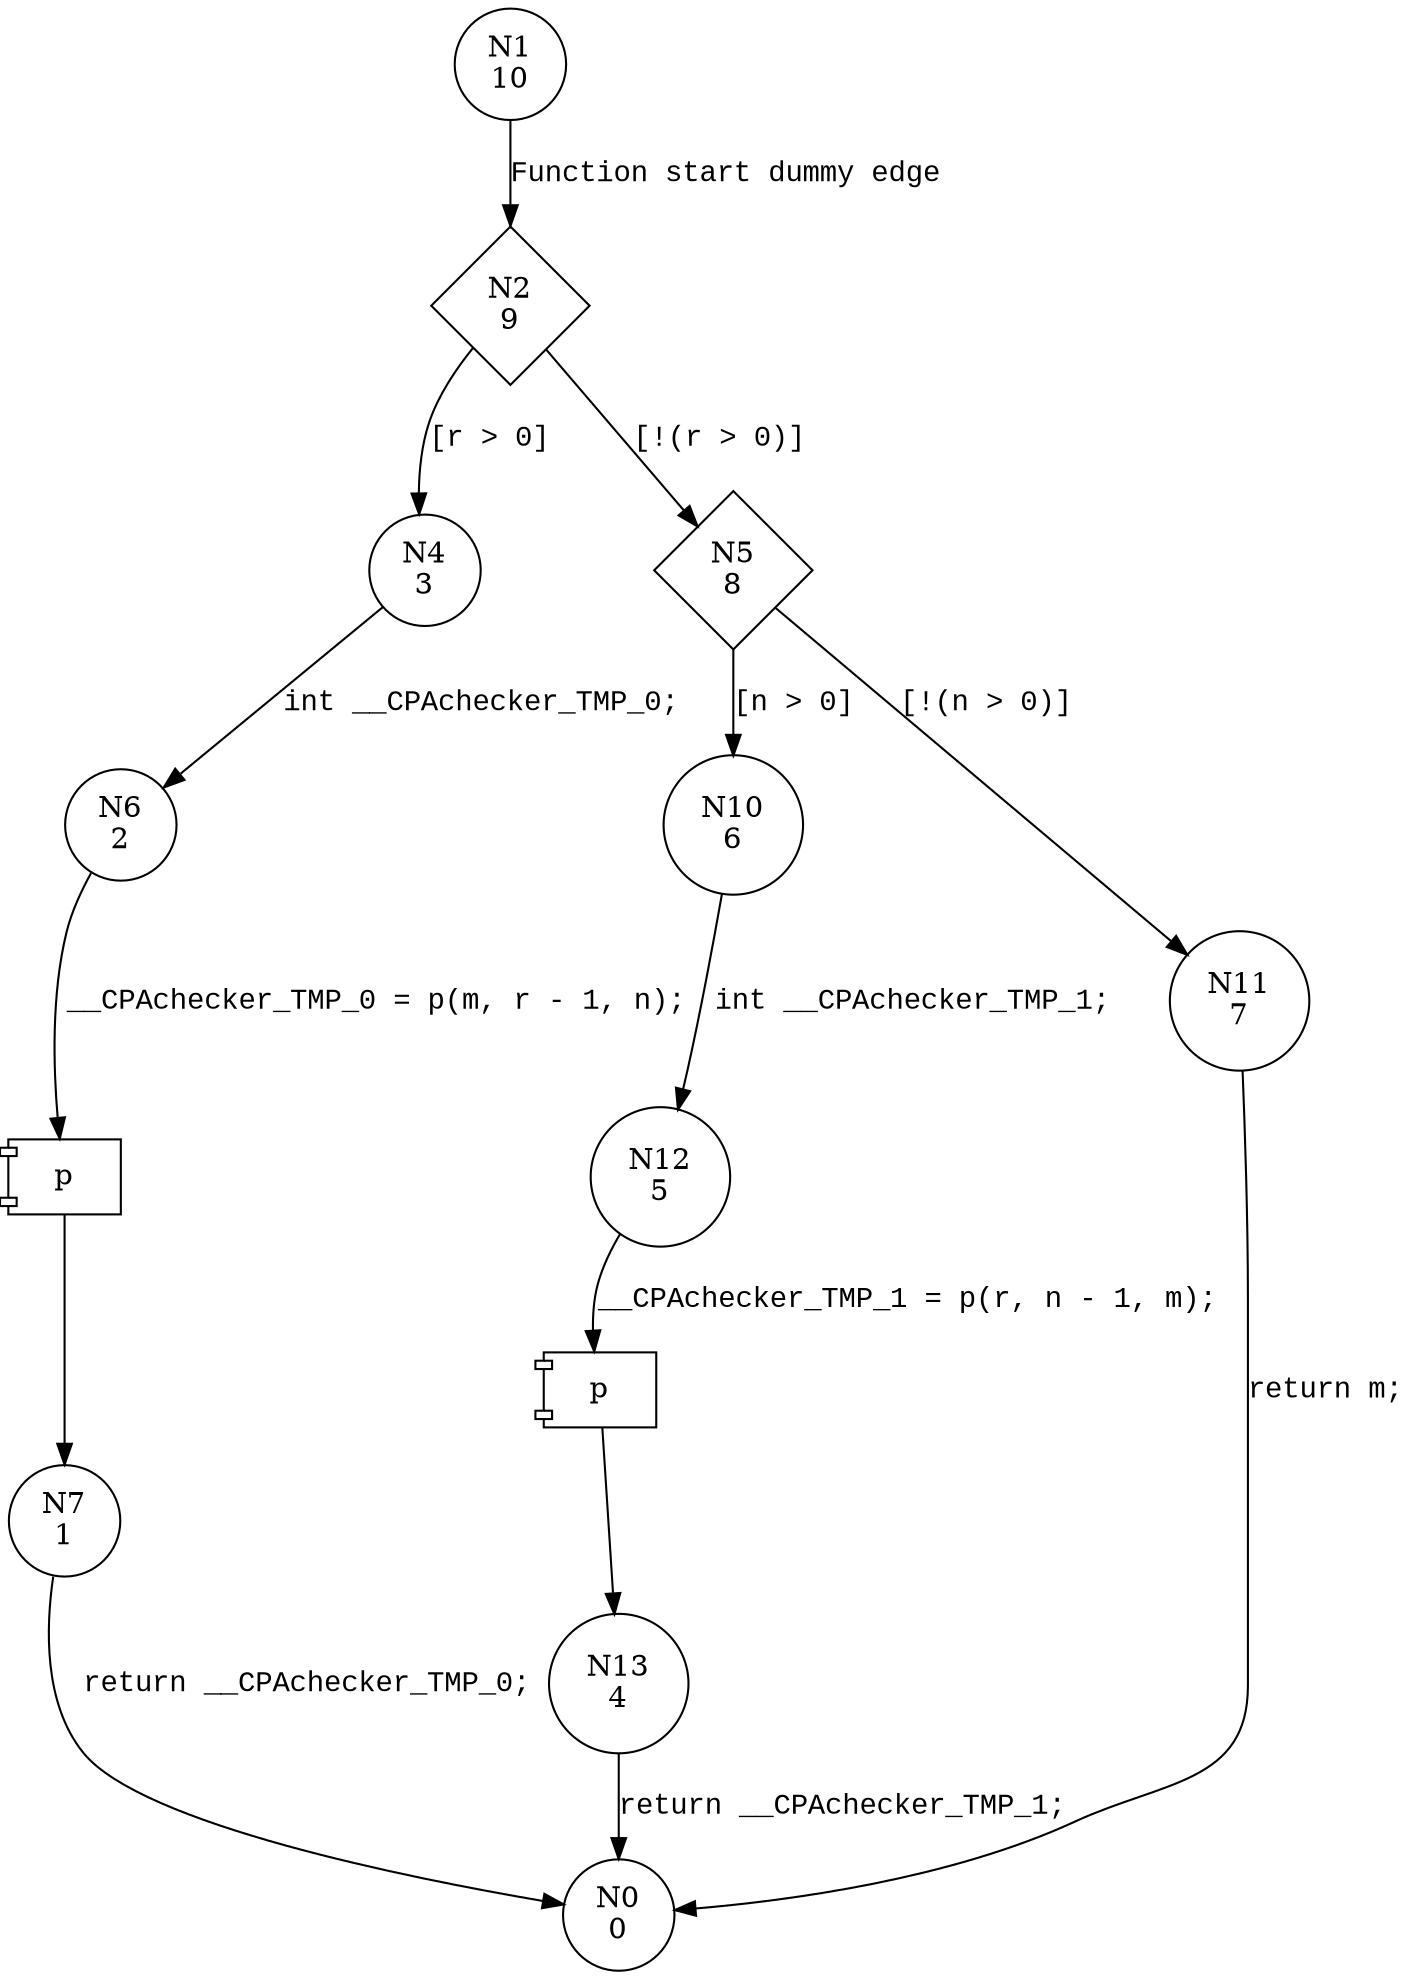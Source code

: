 digraph p {
1 [shape="circle" label="N1\n10"]
2 [shape="diamond" label="N2\n9"]
4 [shape="circle" label="N4\n3"]
5 [shape="diamond" label="N5\n8"]
10 [shape="circle" label="N10\n6"]
11 [shape="circle" label="N11\n7"]
12 [shape="circle" label="N12\n5"]
13 [shape="circle" label="N13\n4"]
6 [shape="circle" label="N6\n2"]
7 [shape="circle" label="N7\n1"]
0 [shape="circle" label="N0\n0"]
1 -> 2 [label="Function start dummy edge" fontname="Courier New"]
2 -> 4 [label="[r > 0]" fontname="Courier New"]
2 -> 5 [label="[!(r > 0)]" fontname="Courier New"]
5 -> 10 [label="[n > 0]" fontname="Courier New"]
5 -> 11 [label="[!(n > 0)]" fontname="Courier New"]
10 -> 12 [label="int __CPAchecker_TMP_1;" fontname="Courier New"]
100001 [shape="component" label="p"]
12 -> 100001 [label="__CPAchecker_TMP_1 = p(r, n - 1, m);" fontname="Courier New"]
100001 -> 13 [label="" fontname="Courier New"]
4 -> 6 [label="int __CPAchecker_TMP_0;" fontname="Courier New"]
100002 [shape="component" label="p"]
6 -> 100002 [label="__CPAchecker_TMP_0 = p(m, r - 1, n);" fontname="Courier New"]
100002 -> 7 [label="" fontname="Courier New"]
11 -> 0 [label="return m;" fontname="Courier New"]
13 -> 0 [label="return __CPAchecker_TMP_1;" fontname="Courier New"]
7 -> 0 [label="return __CPAchecker_TMP_0;" fontname="Courier New"]
}